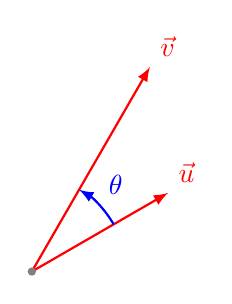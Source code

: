 ﻿\begin{tikzpicture}
   \draw[->,>=latex,thick, red] (0,0)--(30:2) node[above right] {$\vec u$};
   \draw[->,>=latex,thick, red] (0,0)--(60:3) node[above right] {$\vec v$};
   \draw[->, >=latex, thick, blue] (30:1.2) arc(30:60:1.2) node[blue,midway,above right] {$\theta$};
   \fill[gray] (0,0) circle (1.5pt);
\end{tikzpicture}
